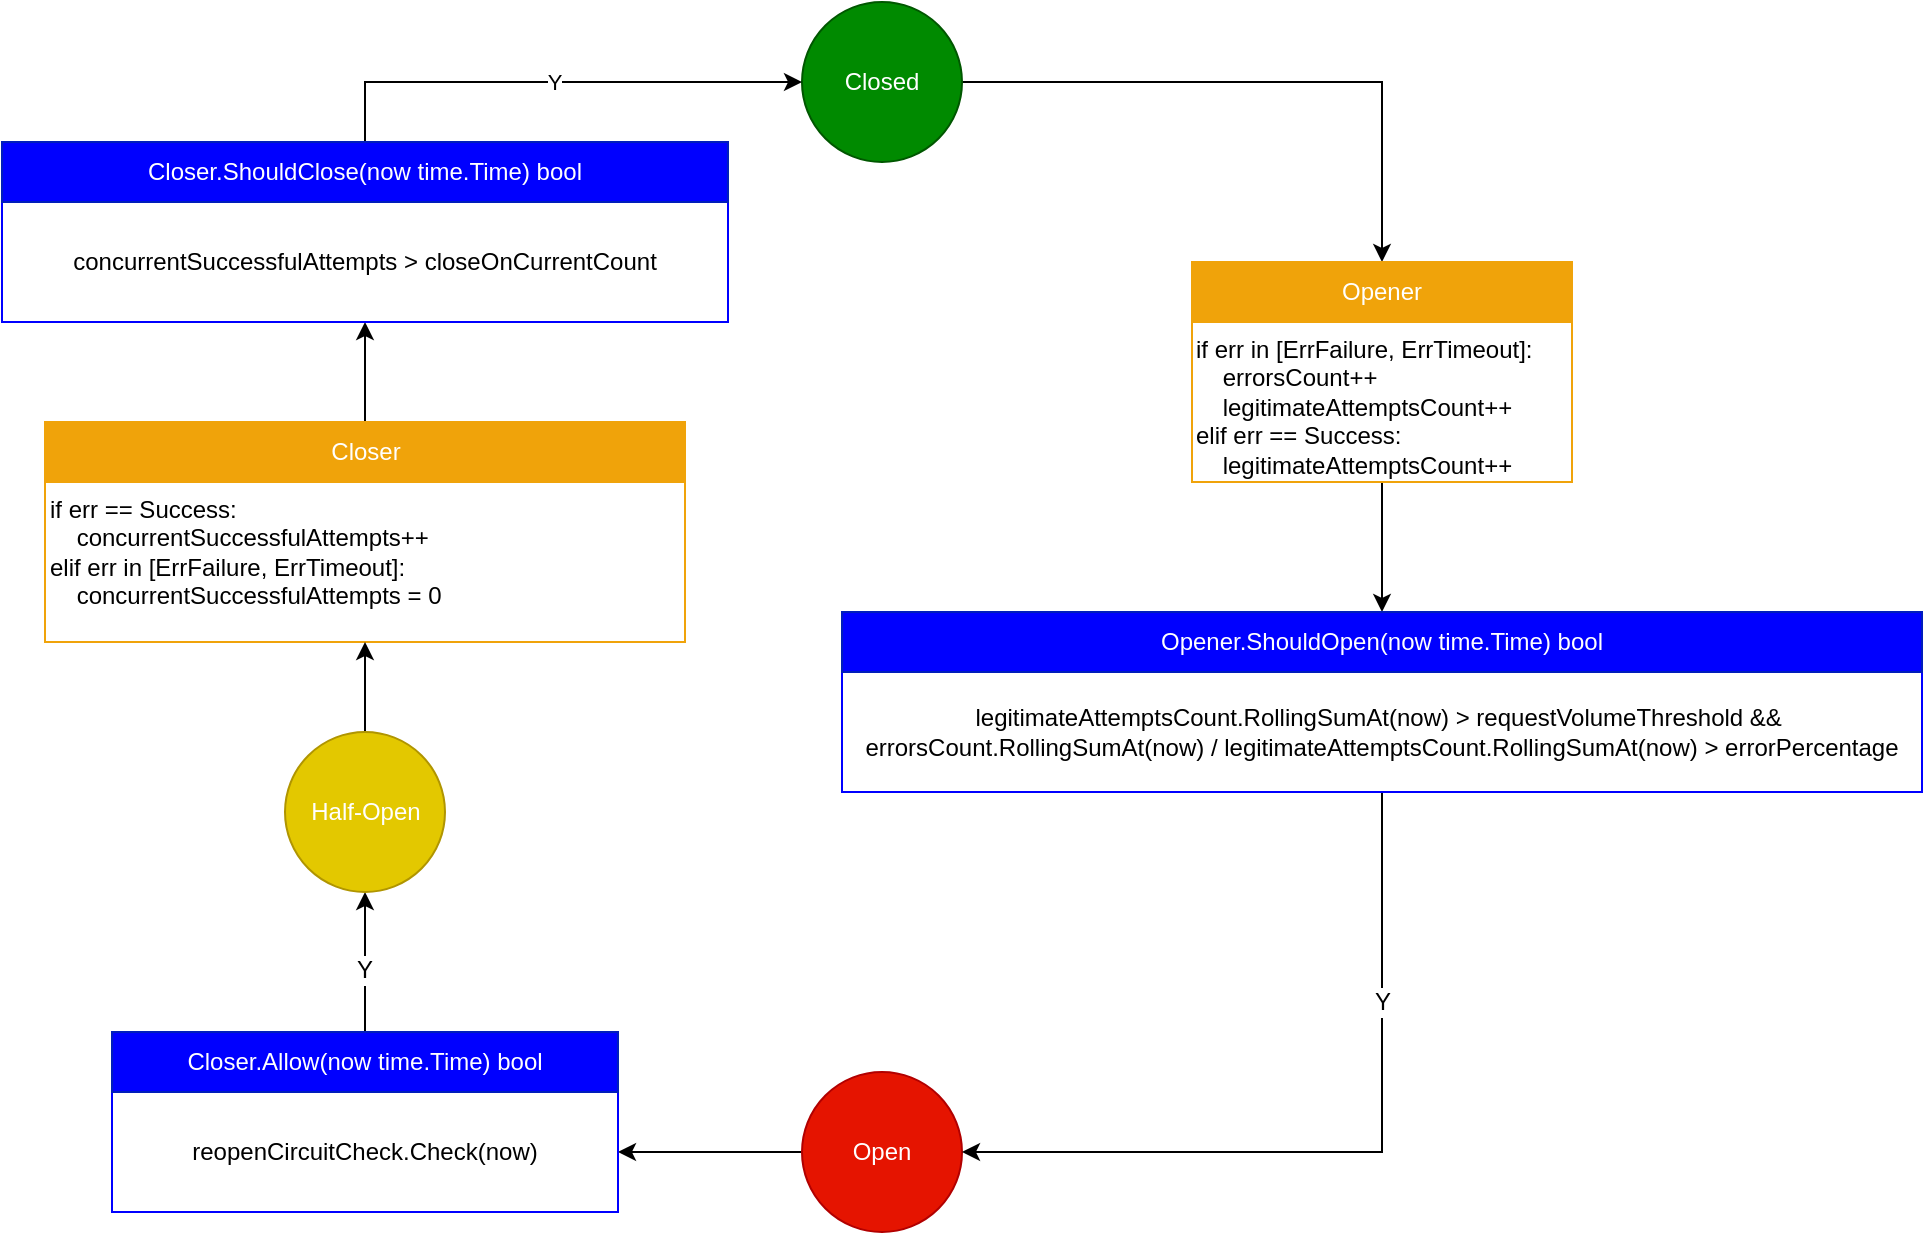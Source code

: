 <mxfile version="11.1.4" type="device"><diagram id="gtH99GQMU8yD98vvqA22" name="Page-1"><mxGraphModel dx="599" dy="796" grid="1" gridSize="10" guides="1" tooltips="1" connect="1" arrows="1" fold="1" page="1" pageScale="1" pageWidth="827" pageHeight="1169" math="0" shadow="0"><root><mxCell id="0"/><mxCell id="1" parent="0"/><mxCell id="4ardT95gBBtnl0PIur44-82" style="rounded=0;orthogonalLoop=1;jettySize=auto;html=1;entryX=0.5;entryY=0;entryDx=0;entryDy=0;edgeStyle=orthogonalEdgeStyle;" edge="1" parent="1" source="4ardT95gBBtnl0PIur44-71" target="4ardT95gBBtnl0PIur44-74"><mxGeometry relative="1" as="geometry"/></mxCell><mxCell id="4ardT95gBBtnl0PIur44-71" value="Closed" style="ellipse;whiteSpace=wrap;html=1;aspect=fixed;fillColor=#008a00;strokeColor=#005700;fontColor=#ffffff;" vertex="1" parent="1"><mxGeometry x="1250" y="30" width="80" height="80" as="geometry"/></mxCell><mxCell id="4ardT95gBBtnl0PIur44-88" style="edgeStyle=orthogonalEdgeStyle;rounded=0;orthogonalLoop=1;jettySize=auto;html=1;entryX=1;entryY=0.5;entryDx=0;entryDy=0;fontColor=#FFFFFF;" edge="1" parent="1" source="4ardT95gBBtnl0PIur44-72" target="4ardT95gBBtnl0PIur44-84"><mxGeometry relative="1" as="geometry"/></mxCell><mxCell id="4ardT95gBBtnl0PIur44-72" value="Open" style="ellipse;whiteSpace=wrap;html=1;aspect=fixed;fillColor=#e51400;strokeColor=#B20000;fontColor=#ffffff;" vertex="1" parent="1"><mxGeometry x="1250" y="565" width="80" height="80" as="geometry"/></mxCell><mxCell id="4ardT95gBBtnl0PIur44-74" value="&lt;span style=&quot;background-color: rgb(240 , 163 , 10)&quot;&gt;Opener&lt;/span&gt;" style="rounded=0;whiteSpace=wrap;html=1;fillColor=#f0a30a;strokeColor=#F0A30A;fontColor=#ffffff;" vertex="1" parent="1"><mxGeometry x="1445" y="160" width="190" height="30" as="geometry"/></mxCell><mxCell id="4ardT95gBBtnl0PIur44-77" style="rounded=0;orthogonalLoop=1;jettySize=auto;html=1;edgeStyle=orthogonalEdgeStyle;" edge="1" parent="1" source="4ardT95gBBtnl0PIur44-76" target="4ardT95gBBtnl0PIur44-83"><mxGeometry relative="1" as="geometry"/></mxCell><mxCell id="4ardT95gBBtnl0PIur44-76" value="if err in [ErrFailure, ErrTimeout]:&lt;br&gt;&amp;nbsp; &amp;nbsp; errorsCount++&lt;br&gt;&amp;nbsp; &amp;nbsp; legitimateAttemptsCount++&lt;br&gt;elif err == Success:&lt;br&gt;&amp;nbsp; &amp;nbsp; legitimateAttemptsCount++" style="rounded=0;whiteSpace=wrap;html=1;align=left;labelPosition=center;verticalLabelPosition=middle;verticalAlign=top;strokeColor=#F0A30A;" vertex="1" parent="1"><mxGeometry x="1445" y="190" width="190" height="80" as="geometry"/></mxCell><mxCell id="4ardT95gBBtnl0PIur44-80" style="edgeStyle=orthogonalEdgeStyle;rounded=0;orthogonalLoop=1;jettySize=auto;html=1;entryX=1;entryY=0.5;entryDx=0;entryDy=0;exitX=0.5;exitY=1;exitDx=0;exitDy=0;" edge="1" parent="1" source="4ardT95gBBtnl0PIur44-79" target="4ardT95gBBtnl0PIur44-72"><mxGeometry relative="1" as="geometry"><mxPoint x="1595" y="380" as="sourcePoint"/></mxGeometry></mxCell><mxCell id="4ardT95gBBtnl0PIur44-96" value="&lt;font color=&quot;#000000&quot;&gt;Y&lt;/font&gt;" style="text;html=1;resizable=0;points=[];align=center;verticalAlign=middle;labelBackgroundColor=#ffffff;fontColor=#FFFFFF;" vertex="1" connectable="0" parent="4ardT95gBBtnl0PIur44-80"><mxGeometry x="-0.48" y="-72" relative="1" as="geometry"><mxPoint x="72" y="3" as="offset"/></mxGeometry></mxCell><mxCell id="4ardT95gBBtnl0PIur44-79" value="&lt;span style=&quot;background-color: rgb(255 , 255 , 255)&quot;&gt;legitimateAttemptsCount.RollingSumAt(now) &amp;gt;&amp;nbsp;requestVolumeThreshold &amp;amp;&amp;amp;&amp;nbsp;&lt;/span&gt;&lt;br&gt;&lt;span style=&quot;background-color: rgb(255 , 255 , 255)&quot;&gt;errorsCount.RollingSumAt(now) / legitimateAttemptsCount.RollingSumAt(now)&amp;nbsp;&lt;/span&gt;&lt;span style=&quot;background-color: rgb(255 , 255 , 255)&quot;&gt;&amp;gt; errorPercentage&lt;/span&gt;" style="rounded=0;whiteSpace=wrap;html=1;strokeColor=#0000FF;" vertex="1" parent="1"><mxGeometry x="1270" y="365" width="540" height="60" as="geometry"/></mxCell><mxCell id="4ardT95gBBtnl0PIur44-83" value="&lt;span style=&quot;background-color: rgb(0 , 0 , 255)&quot;&gt;Opener.ShouldOpen(now time.Time) bool&lt;/span&gt;" style="rounded=0;whiteSpace=wrap;html=1;fillColor=#0000FF;strokeColor=#001DBC;fontColor=#FFFFFF;" vertex="1" parent="1"><mxGeometry x="1270" y="335" width="540" height="30" as="geometry"/></mxCell><mxCell id="4ardT95gBBtnl0PIur44-84" value="reopenCircuitCheck.Check(now)" style="rounded=0;whiteSpace=wrap;html=1;strokeColor=#0000FF;" vertex="1" parent="1"><mxGeometry x="905" y="575" width="253" height="60" as="geometry"/></mxCell><mxCell id="4ardT95gBBtnl0PIur44-89" style="edgeStyle=orthogonalEdgeStyle;rounded=0;orthogonalLoop=1;jettySize=auto;html=1;entryX=0.5;entryY=1;entryDx=0;entryDy=0;fontColor=#FFFFFF;" edge="1" parent="1" source="4ardT95gBBtnl0PIur44-85" target="4ardT95gBBtnl0PIur44-73"><mxGeometry relative="1" as="geometry"/></mxCell><mxCell id="4ardT95gBBtnl0PIur44-90" value="&lt;font color=&quot;#000000&quot;&gt;Y&lt;/font&gt;" style="text;html=1;resizable=0;points=[];align=center;verticalAlign=middle;labelBackgroundColor=#ffffff;fontColor=#FFFFFF;" vertex="1" connectable="0" parent="4ardT95gBBtnl0PIur44-89"><mxGeometry x="-0.103" y="1" relative="1" as="geometry"><mxPoint as="offset"/></mxGeometry></mxCell><mxCell id="4ardT95gBBtnl0PIur44-85" value="&lt;span style=&quot;background-color: rgb(0 , 0 , 255)&quot;&gt;Closer.Allow(now time.Time) bool&lt;/span&gt;" style="rounded=0;whiteSpace=wrap;html=1;fillColor=#0000FF;strokeColor=#001DBC;fontColor=#FFFFFF;" vertex="1" parent="1"><mxGeometry x="905" y="545" width="253" height="30" as="geometry"/></mxCell><mxCell id="4ardT95gBBtnl0PIur44-94" style="edgeStyle=orthogonalEdgeStyle;rounded=0;orthogonalLoop=1;jettySize=auto;html=1;fontColor=#FFFFFF;" edge="1" parent="1" source="4ardT95gBBtnl0PIur44-86" target="4ardT95gBBtnl0PIur44-91"><mxGeometry relative="1" as="geometry"/></mxCell><mxCell id="4ardT95gBBtnl0PIur44-86" value="&lt;span style=&quot;background-color: rgb(240 , 163 , 10)&quot;&gt;Closer&lt;/span&gt;" style="rounded=0;whiteSpace=wrap;html=1;fillColor=#f0a30a;strokeColor=#F0A30A;fontColor=#ffffff;" vertex="1" parent="1"><mxGeometry x="871.5" y="240" width="320" height="30" as="geometry"/></mxCell><mxCell id="4ardT95gBBtnl0PIur44-87" value="if err == Success:&lt;br&gt;&amp;nbsp; &amp;nbsp; concurrentSuccessfulAttempts++&lt;br&gt;elif err in [ErrFailure, ErrTimeout]:&lt;br&gt;&amp;nbsp; &amp;nbsp; concurrentSuccessfulAttempts = 0" style="rounded=0;whiteSpace=wrap;html=1;align=left;labelPosition=center;verticalLabelPosition=middle;verticalAlign=top;strokeColor=#F0A30A;" vertex="1" parent="1"><mxGeometry x="871.5" y="270" width="320" height="80" as="geometry"/></mxCell><mxCell id="4ardT95gBBtnl0PIur44-93" value="&lt;font color=&quot;#000000&quot;&gt;Y&lt;/font&gt;" style="edgeStyle=orthogonalEdgeStyle;rounded=0;orthogonalLoop=1;jettySize=auto;html=1;entryX=0;entryY=0.5;entryDx=0;entryDy=0;fontColor=#FFFFFF;exitX=0.5;exitY=0;exitDx=0;exitDy=0;" edge="1" parent="1" source="4ardT95gBBtnl0PIur44-92" target="4ardT95gBBtnl0PIur44-71"><mxGeometry relative="1" as="geometry"/></mxCell><mxCell id="4ardT95gBBtnl0PIur44-91" value="&lt;span style=&quot;text-align: left&quot;&gt;concurrentSuccessfulAttempts &amp;gt;&amp;nbsp;&lt;/span&gt;closeOnCurrentCount" style="rounded=0;whiteSpace=wrap;html=1;strokeColor=#0000FF;" vertex="1" parent="1"><mxGeometry x="850" y="130" width="363" height="60" as="geometry"/></mxCell><mxCell id="4ardT95gBBtnl0PIur44-92" value="&lt;span style=&quot;background-color: rgb(0 , 0 , 255)&quot;&gt;Closer.ShouldClose(now time.Time) bool&lt;/span&gt;" style="rounded=0;whiteSpace=wrap;html=1;fillColor=#0000FF;strokeColor=#001DBC;fontColor=#FFFFFF;" vertex="1" parent="1"><mxGeometry x="850" y="100" width="363" height="30" as="geometry"/></mxCell><mxCell id="4ardT95gBBtnl0PIur44-95" style="edgeStyle=orthogonalEdgeStyle;rounded=0;orthogonalLoop=1;jettySize=auto;html=1;fontColor=#FFFFFF;" edge="1" parent="1" source="4ardT95gBBtnl0PIur44-73" target="4ardT95gBBtnl0PIur44-87"><mxGeometry relative="1" as="geometry"/></mxCell><mxCell id="4ardT95gBBtnl0PIur44-73" value="Half-Open" style="ellipse;whiteSpace=wrap;html=1;aspect=fixed;fillColor=#e3c800;strokeColor=#B09500;fontColor=#ffffff;" vertex="1" parent="1"><mxGeometry x="991.5" y="395" width="80" height="80" as="geometry"/></mxCell></root></mxGraphModel></diagram></mxfile>
